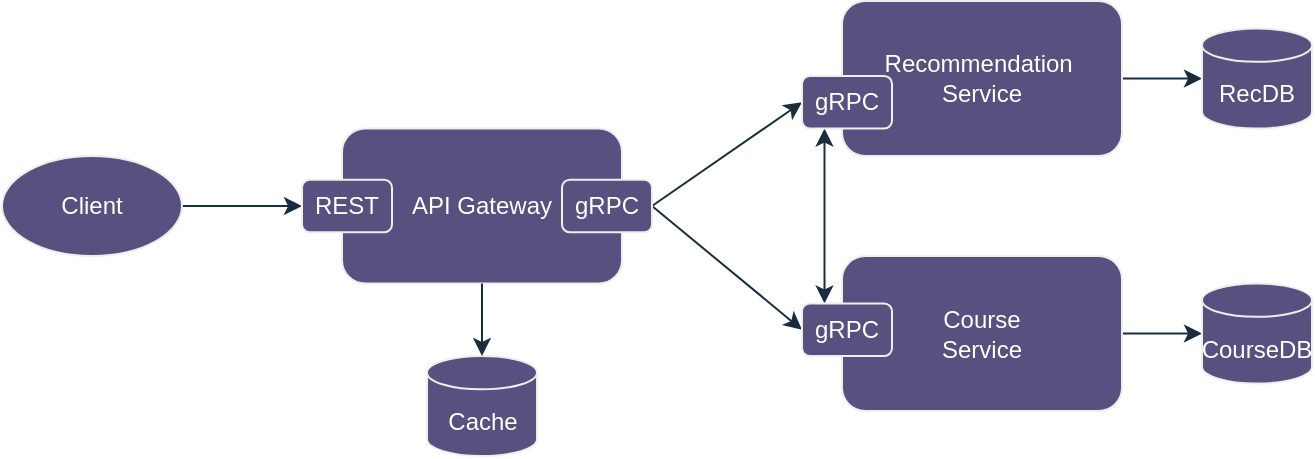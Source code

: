 <mxfile version="21.8.2" type="device">
  <diagram name="Page-1" id="GynXOkguUCyhlt-FYjdI">
    <mxGraphModel dx="1221" dy="773" grid="1" gridSize="10" guides="1" tooltips="1" connect="1" arrows="1" fold="1" page="1" pageScale="1" pageWidth="850" pageHeight="1100" math="0" shadow="0">
      <root>
        <mxCell id="0" />
        <mxCell id="1" parent="0" />
        <mxCell id="vjzXymjcDihlq4dIxPpM-3" style="edgeStyle=orthogonalEdgeStyle;rounded=0;orthogonalLoop=1;jettySize=auto;html=1;exitX=1;exitY=0.5;exitDx=0;exitDy=0;entryX=0;entryY=0.5;entryDx=0;entryDy=0;labelBackgroundColor=none;strokeColor=#182E3E;fontColor=default;" edge="1" parent="1" source="vjzXymjcDihlq4dIxPpM-1" target="vjzXymjcDihlq4dIxPpM-6">
          <mxGeometry relative="1" as="geometry" />
        </mxCell>
        <mxCell id="vjzXymjcDihlq4dIxPpM-1" value="Client" style="ellipse;whiteSpace=wrap;html=1;labelBackgroundColor=none;fillColor=#56517E;strokeColor=#EEEEEE;fontColor=#FFFFFF;" vertex="1" parent="1">
          <mxGeometry x="110" y="120" width="90" height="50" as="geometry" />
        </mxCell>
        <mxCell id="vjzXymjcDihlq4dIxPpM-2" value="API Gateway" style="rounded=1;whiteSpace=wrap;html=1;labelBackgroundColor=none;fillColor=#56517E;strokeColor=#EEEEEE;fontColor=#FFFFFF;" vertex="1" parent="1">
          <mxGeometry x="280" y="106.25" width="140" height="77.5" as="geometry" />
        </mxCell>
        <mxCell id="vjzXymjcDihlq4dIxPpM-14" style="rounded=0;orthogonalLoop=1;jettySize=auto;html=1;exitX=1;exitY=0.5;exitDx=0;exitDy=0;entryX=0;entryY=0.5;entryDx=0;entryDy=0;labelBackgroundColor=none;strokeColor=#182E3E;fontColor=default;" edge="1" parent="1" source="vjzXymjcDihlq4dIxPpM-5" target="vjzXymjcDihlq4dIxPpM-10">
          <mxGeometry relative="1" as="geometry" />
        </mxCell>
        <mxCell id="vjzXymjcDihlq4dIxPpM-15" style="rounded=0;orthogonalLoop=1;jettySize=auto;html=1;exitX=1;exitY=0.5;exitDx=0;exitDy=0;entryX=0;entryY=0.5;entryDx=0;entryDy=0;labelBackgroundColor=none;strokeColor=#182E3E;fontColor=default;" edge="1" parent="1" source="vjzXymjcDihlq4dIxPpM-5" target="vjzXymjcDihlq4dIxPpM-12">
          <mxGeometry relative="1" as="geometry" />
        </mxCell>
        <mxCell id="vjzXymjcDihlq4dIxPpM-5" value="gRPC" style="rounded=1;whiteSpace=wrap;html=1;labelBackgroundColor=none;fillColor=#56517E;strokeColor=#EEEEEE;fontColor=#FFFFFF;" vertex="1" parent="1">
          <mxGeometry x="390" y="131.88" width="45" height="26.25" as="geometry" />
        </mxCell>
        <mxCell id="vjzXymjcDihlq4dIxPpM-6" value="REST" style="rounded=1;whiteSpace=wrap;html=1;labelBackgroundColor=none;fillColor=#56517E;strokeColor=#EEEEEE;fontColor=#FFFFFF;" vertex="1" parent="1">
          <mxGeometry x="260" y="131.88" width="45" height="26.25" as="geometry" />
        </mxCell>
        <mxCell id="vjzXymjcDihlq4dIxPpM-7" value="&lt;div&gt;&lt;br&gt;&lt;/div&gt;&lt;div&gt;Cache&lt;/div&gt;" style="strokeWidth=1;html=1;shape=mxgraph.flowchart.database;whiteSpace=wrap;labelBackgroundColor=none;fillColor=#56517E;strokeColor=#EEEEEE;fontColor=#FFFFFF;" vertex="1" parent="1">
          <mxGeometry x="322.5" y="220" width="55" height="50" as="geometry" />
        </mxCell>
        <mxCell id="vjzXymjcDihlq4dIxPpM-8" style="edgeStyle=orthogonalEdgeStyle;rounded=0;orthogonalLoop=1;jettySize=auto;html=1;exitX=0.5;exitY=1;exitDx=0;exitDy=0;entryX=0.5;entryY=0;entryDx=0;entryDy=0;entryPerimeter=0;labelBackgroundColor=none;strokeColor=#182E3E;fontColor=default;" edge="1" parent="1" source="vjzXymjcDihlq4dIxPpM-2" target="vjzXymjcDihlq4dIxPpM-7">
          <mxGeometry relative="1" as="geometry" />
        </mxCell>
        <mxCell id="vjzXymjcDihlq4dIxPpM-19" style="edgeStyle=orthogonalEdgeStyle;rounded=0;orthogonalLoop=1;jettySize=auto;html=1;exitX=1;exitY=0.5;exitDx=0;exitDy=0;labelBackgroundColor=none;strokeColor=#182E3E;fontColor=default;" edge="1" parent="1" source="vjzXymjcDihlq4dIxPpM-9" target="vjzXymjcDihlq4dIxPpM-18">
          <mxGeometry relative="1" as="geometry" />
        </mxCell>
        <mxCell id="vjzXymjcDihlq4dIxPpM-9" value="&lt;div&gt;Recommendation&amp;nbsp;&lt;/div&gt;&lt;div&gt;Service&lt;/div&gt;" style="rounded=1;whiteSpace=wrap;html=1;labelBackgroundColor=none;fillColor=#56517E;strokeColor=#EEEEEE;fontColor=#FFFFFF;" vertex="1" parent="1">
          <mxGeometry x="530" y="42.5" width="140" height="77.5" as="geometry" />
        </mxCell>
        <mxCell id="vjzXymjcDihlq4dIxPpM-13" style="edgeStyle=orthogonalEdgeStyle;rounded=0;orthogonalLoop=1;jettySize=auto;html=1;exitX=0.25;exitY=1;exitDx=0;exitDy=0;entryX=0.25;entryY=0;entryDx=0;entryDy=0;startArrow=classic;startFill=1;labelBackgroundColor=none;strokeColor=#182E3E;fontColor=default;" edge="1" parent="1" source="vjzXymjcDihlq4dIxPpM-10" target="vjzXymjcDihlq4dIxPpM-12">
          <mxGeometry relative="1" as="geometry" />
        </mxCell>
        <mxCell id="vjzXymjcDihlq4dIxPpM-10" value="gRPC" style="rounded=1;whiteSpace=wrap;html=1;labelBackgroundColor=none;fillColor=#56517E;strokeColor=#EEEEEE;fontColor=#FFFFFF;" vertex="1" parent="1">
          <mxGeometry x="510" y="80" width="45" height="26.25" as="geometry" />
        </mxCell>
        <mxCell id="vjzXymjcDihlq4dIxPpM-17" style="edgeStyle=orthogonalEdgeStyle;rounded=0;orthogonalLoop=1;jettySize=auto;html=1;exitX=1;exitY=0.5;exitDx=0;exitDy=0;labelBackgroundColor=none;strokeColor=#182E3E;fontColor=default;" edge="1" parent="1" source="vjzXymjcDihlq4dIxPpM-11" target="vjzXymjcDihlq4dIxPpM-16">
          <mxGeometry relative="1" as="geometry" />
        </mxCell>
        <mxCell id="vjzXymjcDihlq4dIxPpM-11" value="Course &lt;br&gt;&lt;div&gt;Service&lt;/div&gt;" style="rounded=1;whiteSpace=wrap;html=1;labelBackgroundColor=none;fillColor=#56517E;strokeColor=#EEEEEE;fontColor=#FFFFFF;" vertex="1" parent="1">
          <mxGeometry x="530" y="170" width="140" height="77.5" as="geometry" />
        </mxCell>
        <mxCell id="vjzXymjcDihlq4dIxPpM-12" value="gRPC" style="rounded=1;whiteSpace=wrap;html=1;labelBackgroundColor=none;fillColor=#56517E;strokeColor=#EEEEEE;fontColor=#FFFFFF;" vertex="1" parent="1">
          <mxGeometry x="510" y="193.75" width="45" height="26.25" as="geometry" />
        </mxCell>
        <mxCell id="vjzXymjcDihlq4dIxPpM-16" value="&lt;div&gt;&lt;br&gt;&lt;/div&gt;&lt;div&gt;CourseDB&lt;/div&gt;" style="strokeWidth=1;html=1;shape=mxgraph.flowchart.database;whiteSpace=wrap;labelBackgroundColor=none;fillColor=#56517E;strokeColor=#EEEEEE;fontColor=#FFFFFF;" vertex="1" parent="1">
          <mxGeometry x="710" y="183.75" width="55" height="50" as="geometry" />
        </mxCell>
        <mxCell id="vjzXymjcDihlq4dIxPpM-18" value="&lt;div&gt;&lt;br&gt;&lt;/div&gt;&lt;div&gt;RecDB&lt;/div&gt;" style="strokeWidth=1;html=1;shape=mxgraph.flowchart.database;whiteSpace=wrap;labelBackgroundColor=none;fillColor=#56517E;strokeColor=#EEEEEE;fontColor=#FFFFFF;" vertex="1" parent="1">
          <mxGeometry x="710" y="56.25" width="55" height="50" as="geometry" />
        </mxCell>
      </root>
    </mxGraphModel>
  </diagram>
</mxfile>
